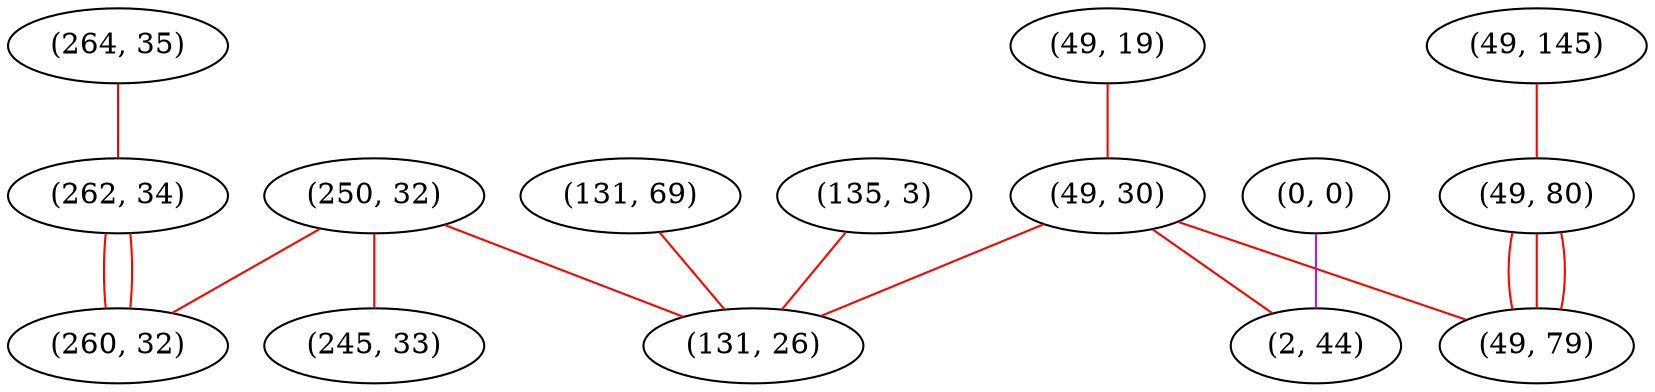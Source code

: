 graph "" {
"(135, 3)";
"(264, 35)";
"(49, 19)";
"(250, 32)";
"(49, 30)";
"(0, 0)";
"(49, 145)";
"(262, 34)";
"(260, 32)";
"(2, 44)";
"(245, 33)";
"(49, 80)";
"(131, 69)";
"(131, 26)";
"(49, 79)";
"(135, 3)" -- "(131, 26)"  [color=red, key=0, weight=1];
"(264, 35)" -- "(262, 34)"  [color=red, key=0, weight=1];
"(49, 19)" -- "(49, 30)"  [color=red, key=0, weight=1];
"(250, 32)" -- "(245, 33)"  [color=red, key=0, weight=1];
"(250, 32)" -- "(131, 26)"  [color=red, key=0, weight=1];
"(250, 32)" -- "(260, 32)"  [color=red, key=0, weight=1];
"(49, 30)" -- "(131, 26)"  [color=red, key=0, weight=1];
"(49, 30)" -- "(2, 44)"  [color=red, key=0, weight=1];
"(49, 30)" -- "(49, 79)"  [color=red, key=0, weight=1];
"(0, 0)" -- "(2, 44)"  [color=purple, key=0, weight=4];
"(49, 145)" -- "(49, 80)"  [color=red, key=0, weight=1];
"(262, 34)" -- "(260, 32)"  [color=red, key=0, weight=1];
"(262, 34)" -- "(260, 32)"  [color=red, key=1, weight=1];
"(49, 80)" -- "(49, 79)"  [color=red, key=0, weight=1];
"(49, 80)" -- "(49, 79)"  [color=red, key=1, weight=1];
"(49, 80)" -- "(49, 79)"  [color=red, key=2, weight=1];
"(131, 69)" -- "(131, 26)"  [color=red, key=0, weight=1];
}
